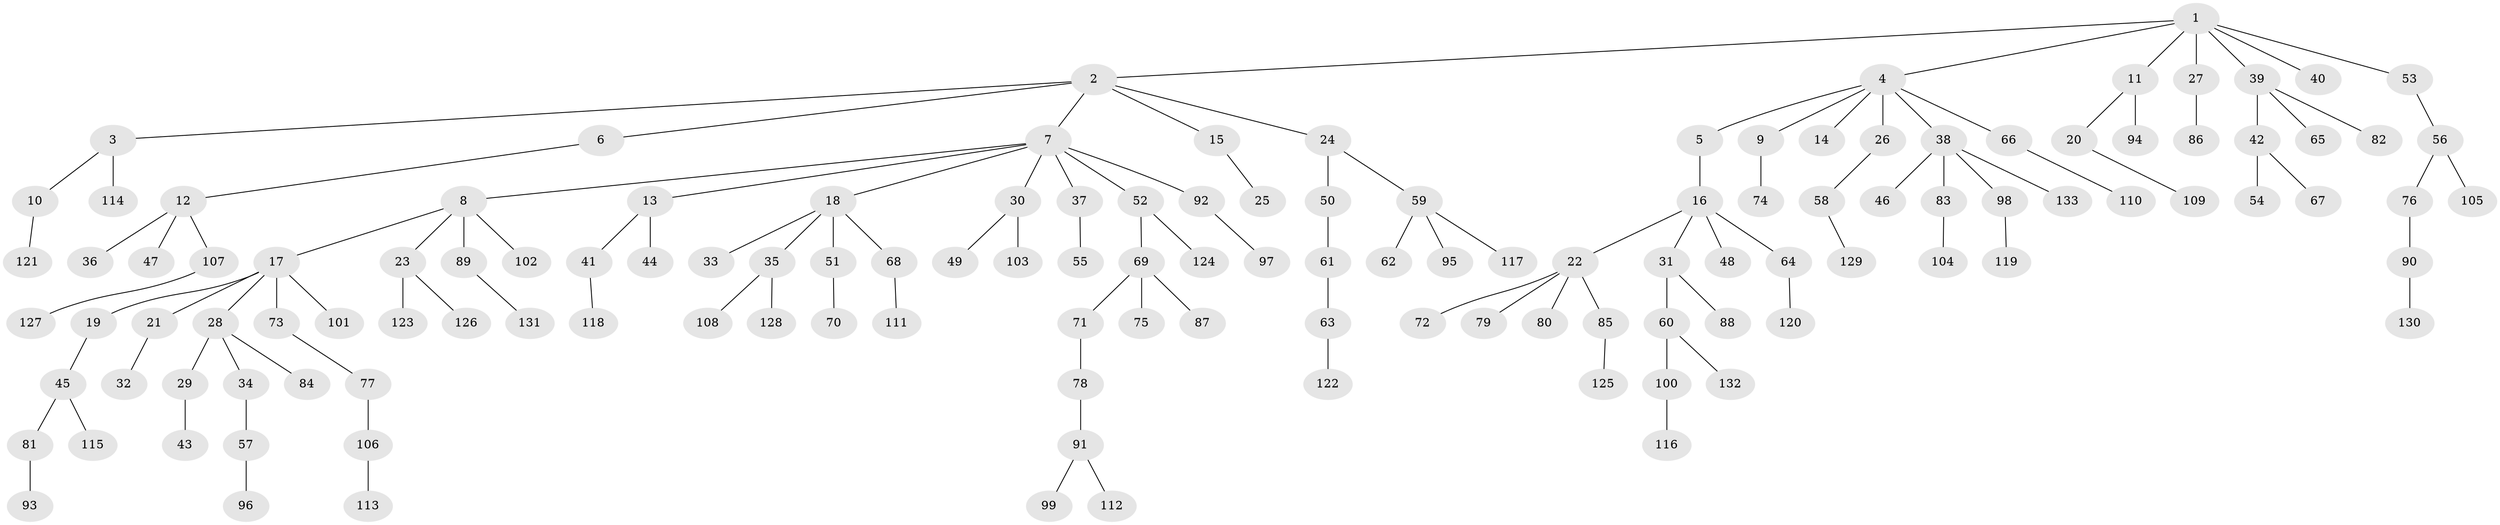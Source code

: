 // Generated by graph-tools (version 1.1) at 2025/15/03/09/25 04:15:37]
// undirected, 133 vertices, 132 edges
graph export_dot {
graph [start="1"]
  node [color=gray90,style=filled];
  1;
  2;
  3;
  4;
  5;
  6;
  7;
  8;
  9;
  10;
  11;
  12;
  13;
  14;
  15;
  16;
  17;
  18;
  19;
  20;
  21;
  22;
  23;
  24;
  25;
  26;
  27;
  28;
  29;
  30;
  31;
  32;
  33;
  34;
  35;
  36;
  37;
  38;
  39;
  40;
  41;
  42;
  43;
  44;
  45;
  46;
  47;
  48;
  49;
  50;
  51;
  52;
  53;
  54;
  55;
  56;
  57;
  58;
  59;
  60;
  61;
  62;
  63;
  64;
  65;
  66;
  67;
  68;
  69;
  70;
  71;
  72;
  73;
  74;
  75;
  76;
  77;
  78;
  79;
  80;
  81;
  82;
  83;
  84;
  85;
  86;
  87;
  88;
  89;
  90;
  91;
  92;
  93;
  94;
  95;
  96;
  97;
  98;
  99;
  100;
  101;
  102;
  103;
  104;
  105;
  106;
  107;
  108;
  109;
  110;
  111;
  112;
  113;
  114;
  115;
  116;
  117;
  118;
  119;
  120;
  121;
  122;
  123;
  124;
  125;
  126;
  127;
  128;
  129;
  130;
  131;
  132;
  133;
  1 -- 2;
  1 -- 4;
  1 -- 11;
  1 -- 27;
  1 -- 39;
  1 -- 40;
  1 -- 53;
  2 -- 3;
  2 -- 6;
  2 -- 7;
  2 -- 15;
  2 -- 24;
  3 -- 10;
  3 -- 114;
  4 -- 5;
  4 -- 9;
  4 -- 14;
  4 -- 26;
  4 -- 38;
  4 -- 66;
  5 -- 16;
  6 -- 12;
  7 -- 8;
  7 -- 13;
  7 -- 18;
  7 -- 30;
  7 -- 37;
  7 -- 52;
  7 -- 92;
  8 -- 17;
  8 -- 23;
  8 -- 89;
  8 -- 102;
  9 -- 74;
  10 -- 121;
  11 -- 20;
  11 -- 94;
  12 -- 36;
  12 -- 47;
  12 -- 107;
  13 -- 41;
  13 -- 44;
  15 -- 25;
  16 -- 22;
  16 -- 31;
  16 -- 48;
  16 -- 64;
  17 -- 19;
  17 -- 21;
  17 -- 28;
  17 -- 73;
  17 -- 101;
  18 -- 33;
  18 -- 35;
  18 -- 51;
  18 -- 68;
  19 -- 45;
  20 -- 109;
  21 -- 32;
  22 -- 72;
  22 -- 79;
  22 -- 80;
  22 -- 85;
  23 -- 123;
  23 -- 126;
  24 -- 50;
  24 -- 59;
  26 -- 58;
  27 -- 86;
  28 -- 29;
  28 -- 34;
  28 -- 84;
  29 -- 43;
  30 -- 49;
  30 -- 103;
  31 -- 60;
  31 -- 88;
  34 -- 57;
  35 -- 108;
  35 -- 128;
  37 -- 55;
  38 -- 46;
  38 -- 83;
  38 -- 98;
  38 -- 133;
  39 -- 42;
  39 -- 65;
  39 -- 82;
  41 -- 118;
  42 -- 54;
  42 -- 67;
  45 -- 81;
  45 -- 115;
  50 -- 61;
  51 -- 70;
  52 -- 69;
  52 -- 124;
  53 -- 56;
  56 -- 76;
  56 -- 105;
  57 -- 96;
  58 -- 129;
  59 -- 62;
  59 -- 95;
  59 -- 117;
  60 -- 100;
  60 -- 132;
  61 -- 63;
  63 -- 122;
  64 -- 120;
  66 -- 110;
  68 -- 111;
  69 -- 71;
  69 -- 75;
  69 -- 87;
  71 -- 78;
  73 -- 77;
  76 -- 90;
  77 -- 106;
  78 -- 91;
  81 -- 93;
  83 -- 104;
  85 -- 125;
  89 -- 131;
  90 -- 130;
  91 -- 99;
  91 -- 112;
  92 -- 97;
  98 -- 119;
  100 -- 116;
  106 -- 113;
  107 -- 127;
}
